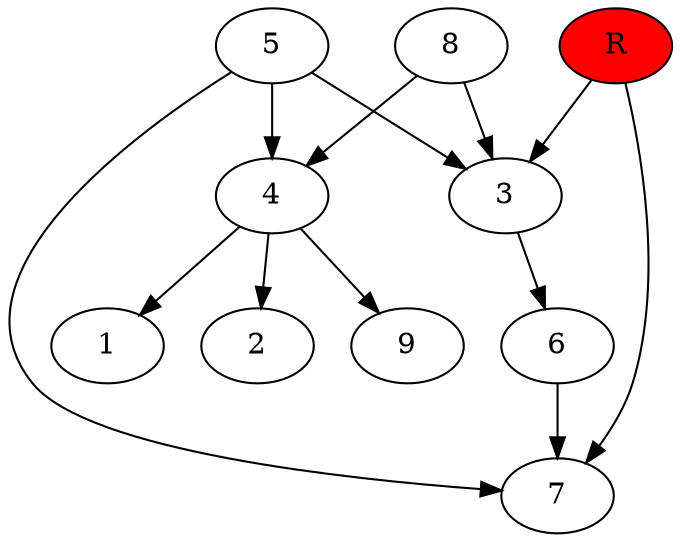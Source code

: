 digraph prb33136 {
	1
	2
	3
	4
	5
	6
	7
	8
	R [fillcolor="#ff0000" style=filled]
	3 -> 6
	4 -> 1
	4 -> 2
	4 -> 9
	5 -> 3
	5 -> 4
	5 -> 7
	6 -> 7
	8 -> 3
	8 -> 4
	R -> 3
	R -> 7
}
